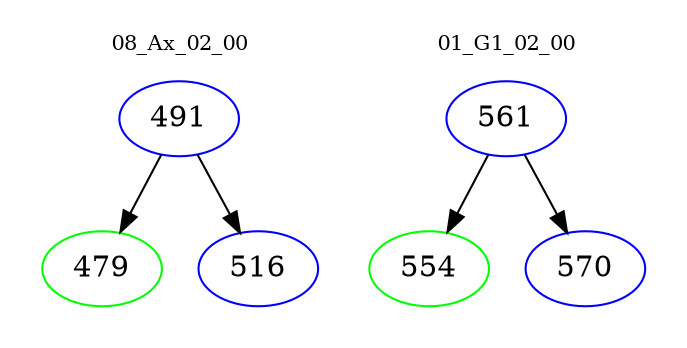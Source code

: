 digraph{
subgraph cluster_0 {
color = white
label = "08_Ax_02_00";
fontsize=10;
T0_491 [label="491", color="blue"]
T0_491 -> T0_479 [color="black"]
T0_479 [label="479", color="green"]
T0_491 -> T0_516 [color="black"]
T0_516 [label="516", color="blue"]
}
subgraph cluster_1 {
color = white
label = "01_G1_02_00";
fontsize=10;
T1_561 [label="561", color="blue"]
T1_561 -> T1_554 [color="black"]
T1_554 [label="554", color="green"]
T1_561 -> T1_570 [color="black"]
T1_570 [label="570", color="blue"]
}
}
